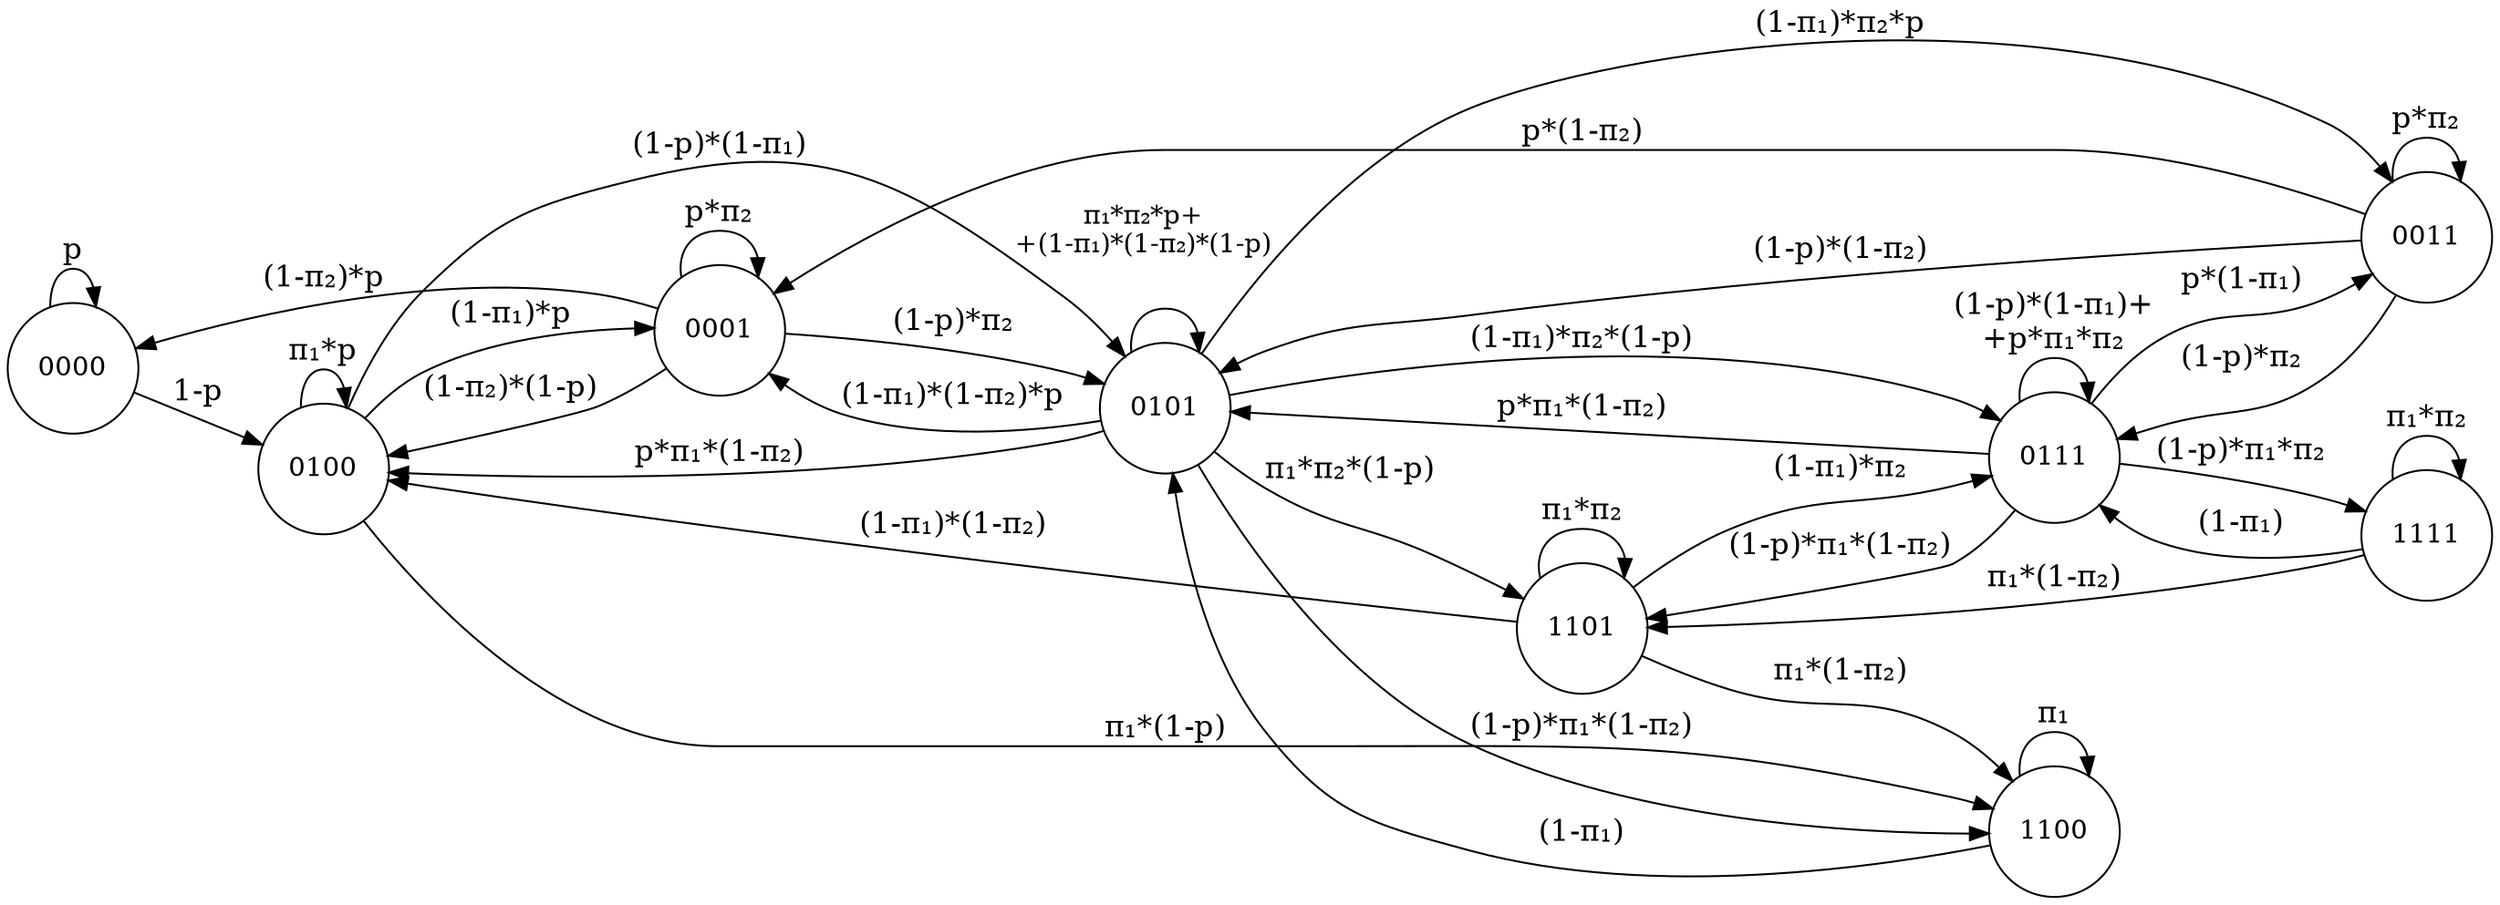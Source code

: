 digraph finite_state_machine {
    rankdir=LR;
    node [shape = circle];
    edge[fontsize=16];
    graph [ dpi = 300 ];
    
    "0000" -> "0000" [label = "p"];
    "0000" -> "0100" [label = "1-p"];


    "0001" -> "0001" [label = "p*&pi;₂"];
    "0001" -> "0000" [label = "(1-&pi;₂)*p"];
    "0001" -> "0101" [label = "(1-p)*&pi;₂"];
    "0001" -> "0100" [label = "(1-&pi;₂)*(1-p)"];


    "0011" -> "0101" [label = "(1-p)*(1-&pi;₂)"];
    "0011" -> "0001" [label = "p*(1-&pi;₂)"];
    "0011" -> "0111" [label = "(1-p)*&pi;₂"];
    "0011" -> "0011" [label = "p*&pi;₂"];


    "0100" -> "0100" [label = "&pi;₁*p"];
    "0100" -> "1100" [label = "&pi;₁*(1-p)"];
    "0100" -> "0001" [label = "(1-&pi;₁)*p"];
    "0100" -> "0101" [label = "(1-p)*(1-&pi;₁)"];


    "0101" -> "0101" [headlabel = "&pi;₁*&pi;₂*p+\n+(1-&pi;₁)*(1-&pi;₂)*(1-p)", fontsize=14, labeldistance=7, labelangle=20];
    "0101" -> "0100" [label = "p*&pi;₁*(1-&pi;₂)"];
    "0101" -> "1101" [label = "&pi;₁*&pi;₂*(1-p)"];
    "0101" -> "0001" [label = "(1-&pi;₁)*(1-&pi;₂)*p"];
    "0101" -> "0011" [label = "(1-&pi;₁)*&pi;₂*p"];
    "0101" -> "0111" [label = "(1-&pi;₁)*&pi;₂*(1-p)"];
    "0101" -> "1100" [label = "(1-p)*&pi;₁*(1-&pi;₂)"];


    "0111" -> "0111" [label = "(1-p)*(1-&pi;₁)+\n+p*&pi;₁*&pi;₂"];
    "0111" -> "0101" [label = "p*&pi;₁*(1-&pi;₂)"];
    "0111" -> "0011" [label = "p*(1-&pi;₁)"];
    "0111" -> "1111" [label = "(1-p)*&pi;₁*&pi;₂"];
    "0111" -> "1101" [label = "(1-p)*&pi;₁*(1-&pi;₂)"];


    "1100" -> "1100" [label = "&pi;₁"];
    "1100" -> "0101" [label = "(1-&pi;₁)"];


    "1101" -> "1100" [label = "&pi;₁*(1-&pi;₂)"];
    "1101" -> "1101" [label = "&pi;₁*&pi;₂"];
    "1101" -> "0100" [label = "(1-&pi;₁)*(1-&pi;₂)"];   
    "1101" -> "0111" [label = "(1-&pi;₁)*&pi;₂"];
    
    "1111" -> "1111" [label = "&pi;₁*&pi;₂"];
    "1111" -> "1101" [label = "&pi;₁*(1-&pi;₂)"];
    "1111" -> "0111" [label = "(1-&pi;₁)"];
}